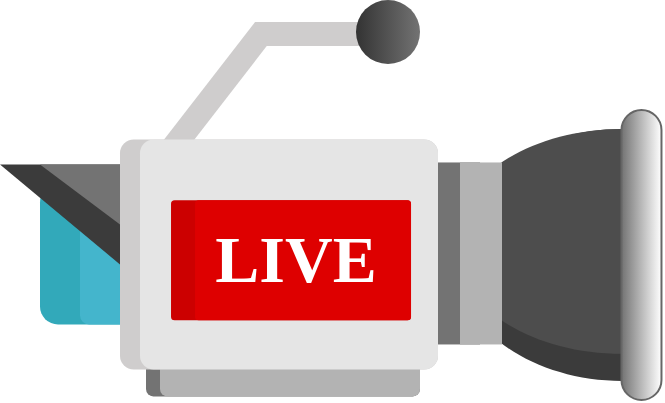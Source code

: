 <mxfile version="15.4.0" type="device"><diagram id="cV-WROFVDuvK8TJBw-HH" name="Pagina-1"><mxGraphModel dx="450" dy="292" grid="1" gridSize="10" guides="1" tooltips="1" connect="1" arrows="1" fold="1" page="1" pageScale="1" pageWidth="827" pageHeight="1169" math="0" shadow="0"><root><mxCell id="0"/><mxCell id="1" parent="0"/><mxCell id="pjspvVlps_s4LDnevG9Z-47" value="" style="endArrow=none;html=1;strokeWidth=12;strokeColor=#CFCDCD;curved=1;targetPerimeterSpacing=2;" edge="1" parent="1"><mxGeometry width="50" height="50" relative="1" as="geometry"><mxPoint x="328" y="397.23" as="sourcePoint"/><mxPoint x="380" y="330" as="targetPoint"/></mxGeometry></mxCell><mxCell id="pjspvVlps_s4LDnevG9Z-39" value="" style="verticalLabelPosition=bottom;verticalAlign=top;html=1;shape=mxgraph.basic.half_circle;strokeColor=none;fillColor=#3B3B3B;gradientColor=none;gradientDirection=west;rotation=90;" vertex="1" parent="1"><mxGeometry x="453.72" y="400.15" width="126.02" height="84.7" as="geometry"/></mxCell><mxCell id="pjspvVlps_s4LDnevG9Z-34" value="" style="rounded=1;whiteSpace=wrap;html=1;strokeColor=none;fillColor=#737373;gradientDirection=west;arcSize=21;fontColor=#333333;" vertex="1" parent="1"><mxGeometry x="321" y="495.73" width="137" height="17.5" as="geometry"/></mxCell><mxCell id="pjspvVlps_s4LDnevG9Z-30" value="" style="rounded=1;whiteSpace=wrap;html=1;strokeColor=none;fillColor=#32A9BA;gradientDirection=west;" vertex="1" parent="1"><mxGeometry x="268" y="407.23" width="60" height="70" as="geometry"/></mxCell><mxCell id="pjspvVlps_s4LDnevG9Z-31" value="" style="rounded=1;whiteSpace=wrap;html=1;strokeColor=none;fillColor=#44B5CC;gradientDirection=west;" vertex="1" parent="1"><mxGeometry x="288" y="407.23" width="30" height="70" as="geometry"/></mxCell><mxCell id="pjspvVlps_s4LDnevG9Z-27" value="" style="verticalLabelPosition=bottom;verticalAlign=top;html=1;shape=mxgraph.basic.orthogonal_triangle;strokeColor=none;fillColor=#3B3B3B;gradientDirection=west;rotation=-180;" vertex="1" parent="1"><mxGeometry x="248" y="397.23" width="60" height="50" as="geometry"/></mxCell><mxCell id="pjspvVlps_s4LDnevG9Z-29" value="" style="verticalLabelPosition=bottom;verticalAlign=top;html=1;shape=mxgraph.basic.orthogonal_triangle;strokeColor=none;fillColor=#737373;gradientDirection=west;rotation=-180;" vertex="1" parent="1"><mxGeometry x="268" y="397.23" width="40" height="30" as="geometry"/></mxCell><mxCell id="pjspvVlps_s4LDnevG9Z-32" value="" style="rounded=1;whiteSpace=wrap;html=1;strokeColor=none;fillColor=#CFCDCD;gradientDirection=west;arcSize=6;fontColor=#333333;" vertex="1" parent="1"><mxGeometry x="308" y="384.73" width="159" height="115" as="geometry"/></mxCell><mxCell id="pjspvVlps_s4LDnevG9Z-35" value="" style="rounded=1;whiteSpace=wrap;html=1;strokeColor=none;fillColor=#B3B3B3;gradientDirection=west;arcSize=21;fontColor=#333333;" vertex="1" parent="1"><mxGeometry x="328" y="495.73" width="130" height="17.5" as="geometry"/></mxCell><mxCell id="pjspvVlps_s4LDnevG9Z-40" value="" style="verticalLabelPosition=bottom;verticalAlign=top;html=1;shape=mxgraph.basic.half_circle;strokeColor=none;fillColor=#4D4D4D;gradientColor=none;gradientDirection=west;rotation=90;" vertex="1" parent="1"><mxGeometry x="460.51" y="393.34" width="112.43" height="84.7" as="geometry"/></mxCell><mxCell id="pjspvVlps_s4LDnevG9Z-38" value="" style="rounded=1;whiteSpace=wrap;html=1;strokeColor=none;fillColor=#737373;gradientDirection=west;arcSize=0;fontColor=#333333;" vertex="1" parent="1"><mxGeometry x="438" y="396.23" width="50" height="91" as="geometry"/></mxCell><mxCell id="pjspvVlps_s4LDnevG9Z-33" value="" style="rounded=1;whiteSpace=wrap;html=1;strokeColor=none;fillColor=#E5E5E5;gradientDirection=west;arcSize=6;fontColor=#333333;" vertex="1" parent="1"><mxGeometry x="318" y="384.73" width="149" height="115" as="geometry"/></mxCell><mxCell id="pjspvVlps_s4LDnevG9Z-36" value="" style="rounded=1;whiteSpace=wrap;html=1;strokeColor=none;fillColor=#B3B3B3;gradientDirection=west;arcSize=0;fontColor=#333333;" vertex="1" parent="1"><mxGeometry x="478" y="396.23" width="21" height="91" as="geometry"/></mxCell><mxCell id="pjspvVlps_s4LDnevG9Z-42" value="" style="rounded=1;whiteSpace=wrap;html=1;strokeColor=#666666;fillColor=#737373;gradientDirection=east;arcSize=50;fontColor=#333333;gradientColor=#ffffff;" vertex="1" parent="1"><mxGeometry x="558.74" y="370" width="20" height="145" as="geometry"/></mxCell><mxCell id="pjspvVlps_s4LDnevG9Z-48" value="" style="endArrow=none;html=1;strokeWidth=12;strokeColor=#CFCDCD;curved=1;targetPerimeterSpacing=2;" edge="1" parent="1"><mxGeometry width="50" height="50" relative="1" as="geometry"><mxPoint x="375.36" y="332" as="sourcePoint"/><mxPoint x="436.64" y="332" as="targetPoint"/></mxGeometry></mxCell><mxCell id="pjspvVlps_s4LDnevG9Z-49" value="" style="ellipse;whiteSpace=wrap;html=1;aspect=fixed;strokeColor=none;fillColor=#333333;gradientDirection=east;gradientColor=#737373;" vertex="1" parent="1"><mxGeometry x="426" y="315" width="32" height="32" as="geometry"/></mxCell><mxCell id="pjspvVlps_s4LDnevG9Z-50" value="" style="rounded=1;whiteSpace=wrap;html=1;strokeColor=none;fillColor=#CC0000;gradientDirection=east;arcSize=3;" vertex="1" parent="1"><mxGeometry x="333.51" y="415.15" width="120" height="60" as="geometry"/></mxCell><mxCell id="pjspvVlps_s4LDnevG9Z-52" value="" style="rounded=1;whiteSpace=wrap;html=1;strokeColor=none;fillColor=#DE0000;gradientDirection=east;arcSize=3;" vertex="1" parent="1"><mxGeometry x="345.51" y="415.15" width="108" height="60" as="geometry"/></mxCell><mxCell id="pjspvVlps_s4LDnevG9Z-53" value="&lt;p style=&quot;font-size: 33px;&quot;&gt;&lt;b style=&quot;font-size: 33px;&quot;&gt;&lt;font color=&quot;#ffffff&quot; style=&quot;font-size: 33px;&quot; data-font-src=&quot;https://fonts.googleapis.com/css?family=Valera+Round&quot; face=&quot;Georgia&quot;&gt;LIVE&lt;/font&gt;&lt;/b&gt;&lt;/p&gt;" style="text;html=1;strokeColor=none;fillColor=none;align=center;verticalAlign=middle;whiteSpace=wrap;rounded=0;fontSize=33;" vertex="1" parent="1"><mxGeometry x="330.51" y="400.15" width="130" height="90" as="geometry"/></mxCell></root></mxGraphModel></diagram></mxfile>